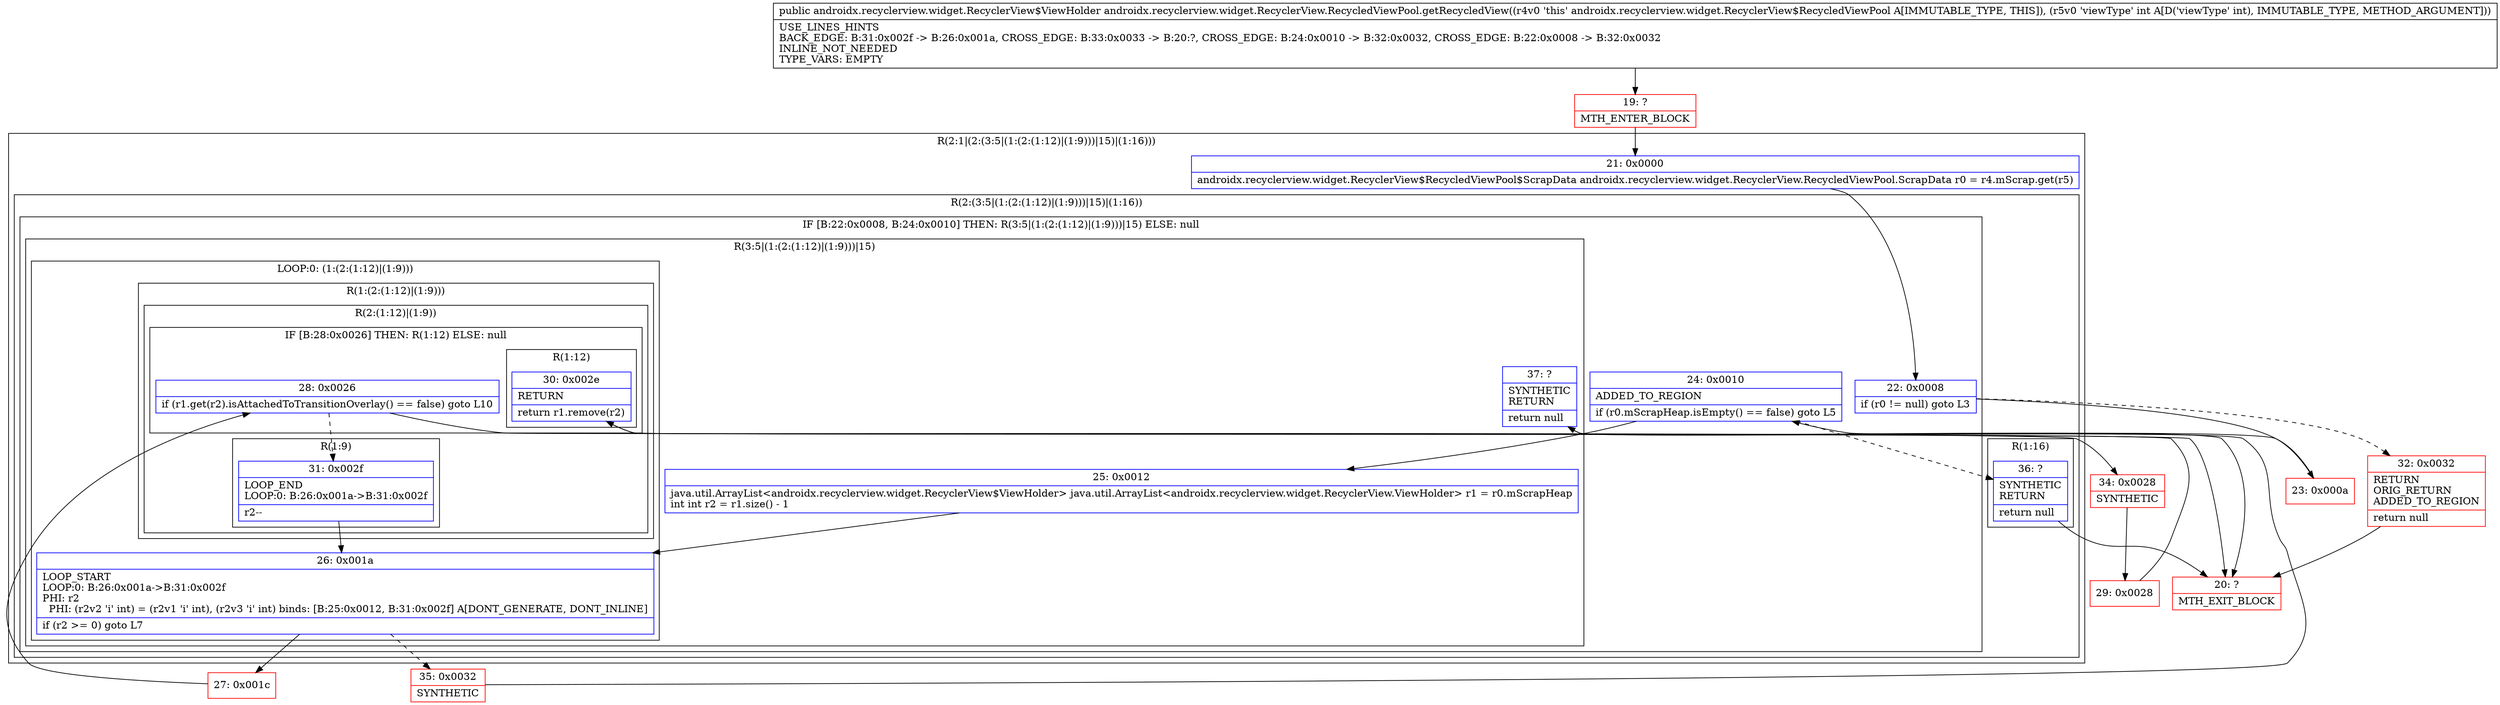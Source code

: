 digraph "CFG forandroidx.recyclerview.widget.RecyclerView.RecycledViewPool.getRecycledView(I)Landroidx\/recyclerview\/widget\/RecyclerView$ViewHolder;" {
subgraph cluster_Region_801704539 {
label = "R(2:1|(2:(3:5|(1:(2:(1:12)|(1:9)))|15)|(1:16)))";
node [shape=record,color=blue];
Node_21 [shape=record,label="{21\:\ 0x0000|androidx.recyclerview.widget.RecyclerView$RecycledViewPool$ScrapData androidx.recyclerview.widget.RecyclerView.RecycledViewPool.ScrapData r0 = r4.mScrap.get(r5)\l}"];
subgraph cluster_Region_655351457 {
label = "R(2:(3:5|(1:(2:(1:12)|(1:9)))|15)|(1:16))";
node [shape=record,color=blue];
subgraph cluster_IfRegion_1758007060 {
label = "IF [B:22:0x0008, B:24:0x0010] THEN: R(3:5|(1:(2:(1:12)|(1:9)))|15) ELSE: null";
node [shape=record,color=blue];
Node_22 [shape=record,label="{22\:\ 0x0008|if (r0 != null) goto L3\l}"];
Node_24 [shape=record,label="{24\:\ 0x0010|ADDED_TO_REGION\l|if (r0.mScrapHeap.isEmpty() == false) goto L5\l}"];
subgraph cluster_Region_1717032753 {
label = "R(3:5|(1:(2:(1:12)|(1:9)))|15)";
node [shape=record,color=blue];
Node_25 [shape=record,label="{25\:\ 0x0012|java.util.ArrayList\<androidx.recyclerview.widget.RecyclerView$ViewHolder\> java.util.ArrayList\<androidx.recyclerview.widget.RecyclerView.ViewHolder\> r1 = r0.mScrapHeap\lint int r2 = r1.size() \- 1\l}"];
subgraph cluster_LoopRegion_376428647 {
label = "LOOP:0: (1:(2:(1:12)|(1:9)))";
node [shape=record,color=blue];
Node_26 [shape=record,label="{26\:\ 0x001a|LOOP_START\lLOOP:0: B:26:0x001a\-\>B:31:0x002f\lPHI: r2 \l  PHI: (r2v2 'i' int) = (r2v1 'i' int), (r2v3 'i' int) binds: [B:25:0x0012, B:31:0x002f] A[DONT_GENERATE, DONT_INLINE]\l|if (r2 \>= 0) goto L7\l}"];
subgraph cluster_Region_1138103224 {
label = "R(1:(2:(1:12)|(1:9)))";
node [shape=record,color=blue];
subgraph cluster_Region_850202340 {
label = "R(2:(1:12)|(1:9))";
node [shape=record,color=blue];
subgraph cluster_IfRegion_1897108259 {
label = "IF [B:28:0x0026] THEN: R(1:12) ELSE: null";
node [shape=record,color=blue];
Node_28 [shape=record,label="{28\:\ 0x0026|if (r1.get(r2).isAttachedToTransitionOverlay() == false) goto L10\l}"];
subgraph cluster_Region_1359123386 {
label = "R(1:12)";
node [shape=record,color=blue];
Node_30 [shape=record,label="{30\:\ 0x002e|RETURN\l|return r1.remove(r2)\l}"];
}
}
subgraph cluster_Region_154413300 {
label = "R(1:9)";
node [shape=record,color=blue];
Node_31 [shape=record,label="{31\:\ 0x002f|LOOP_END\lLOOP:0: B:26:0x001a\-\>B:31:0x002f\l|r2\-\-\l}"];
}
}
}
}
Node_37 [shape=record,label="{37\:\ ?|SYNTHETIC\lRETURN\l|return null\l}"];
}
}
subgraph cluster_Region_1940382514 {
label = "R(1:16)";
node [shape=record,color=blue];
Node_36 [shape=record,label="{36\:\ ?|SYNTHETIC\lRETURN\l|return null\l}"];
}
}
}
Node_19 [shape=record,color=red,label="{19\:\ ?|MTH_ENTER_BLOCK\l}"];
Node_23 [shape=record,color=red,label="{23\:\ 0x000a}"];
Node_27 [shape=record,color=red,label="{27\:\ 0x001c}"];
Node_34 [shape=record,color=red,label="{34\:\ 0x0028|SYNTHETIC\l}"];
Node_29 [shape=record,color=red,label="{29\:\ 0x0028}"];
Node_20 [shape=record,color=red,label="{20\:\ ?|MTH_EXIT_BLOCK\l}"];
Node_35 [shape=record,color=red,label="{35\:\ 0x0032|SYNTHETIC\l}"];
Node_32 [shape=record,color=red,label="{32\:\ 0x0032|RETURN\lORIG_RETURN\lADDED_TO_REGION\l|return null\l}"];
MethodNode[shape=record,label="{public androidx.recyclerview.widget.RecyclerView$ViewHolder androidx.recyclerview.widget.RecyclerView.RecycledViewPool.getRecycledView((r4v0 'this' androidx.recyclerview.widget.RecyclerView$RecycledViewPool A[IMMUTABLE_TYPE, THIS]), (r5v0 'viewType' int A[D('viewType' int), IMMUTABLE_TYPE, METHOD_ARGUMENT]))  | USE_LINES_HINTS\lBACK_EDGE: B:31:0x002f \-\> B:26:0x001a, CROSS_EDGE: B:33:0x0033 \-\> B:20:?, CROSS_EDGE: B:24:0x0010 \-\> B:32:0x0032, CROSS_EDGE: B:22:0x0008 \-\> B:32:0x0032\lINLINE_NOT_NEEDED\lTYPE_VARS: EMPTY\l}"];
MethodNode -> Node_19;Node_21 -> Node_22;
Node_22 -> Node_23;
Node_22 -> Node_32[style=dashed];
Node_24 -> Node_25;
Node_24 -> Node_36[style=dashed];
Node_25 -> Node_26;
Node_26 -> Node_27;
Node_26 -> Node_35[style=dashed];
Node_28 -> Node_31[style=dashed];
Node_28 -> Node_34;
Node_30 -> Node_20;
Node_31 -> Node_26;
Node_37 -> Node_20;
Node_36 -> Node_20;
Node_19 -> Node_21;
Node_23 -> Node_24;
Node_27 -> Node_28;
Node_34 -> Node_29;
Node_29 -> Node_30;
Node_35 -> Node_37;
Node_32 -> Node_20;
}

